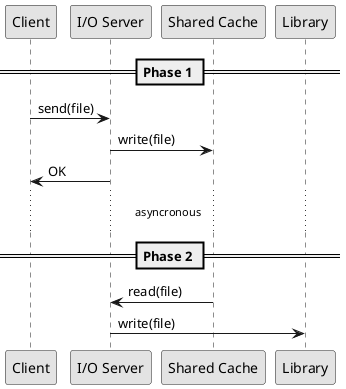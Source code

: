 @startuml
skinparam shadowing false
skinparam monochrome true

== Phase 1 ==
Client -> "I/O Server": send(file)
"I/O Server" -> "Shared Cache": write(file)
Client <- "I/O Server": OK

... asyncronous ...

== Phase 2 ==
"Shared Cache" -> "I/O Server": read(file)
"I/O Server" -> Library: write(file)

@enduml
